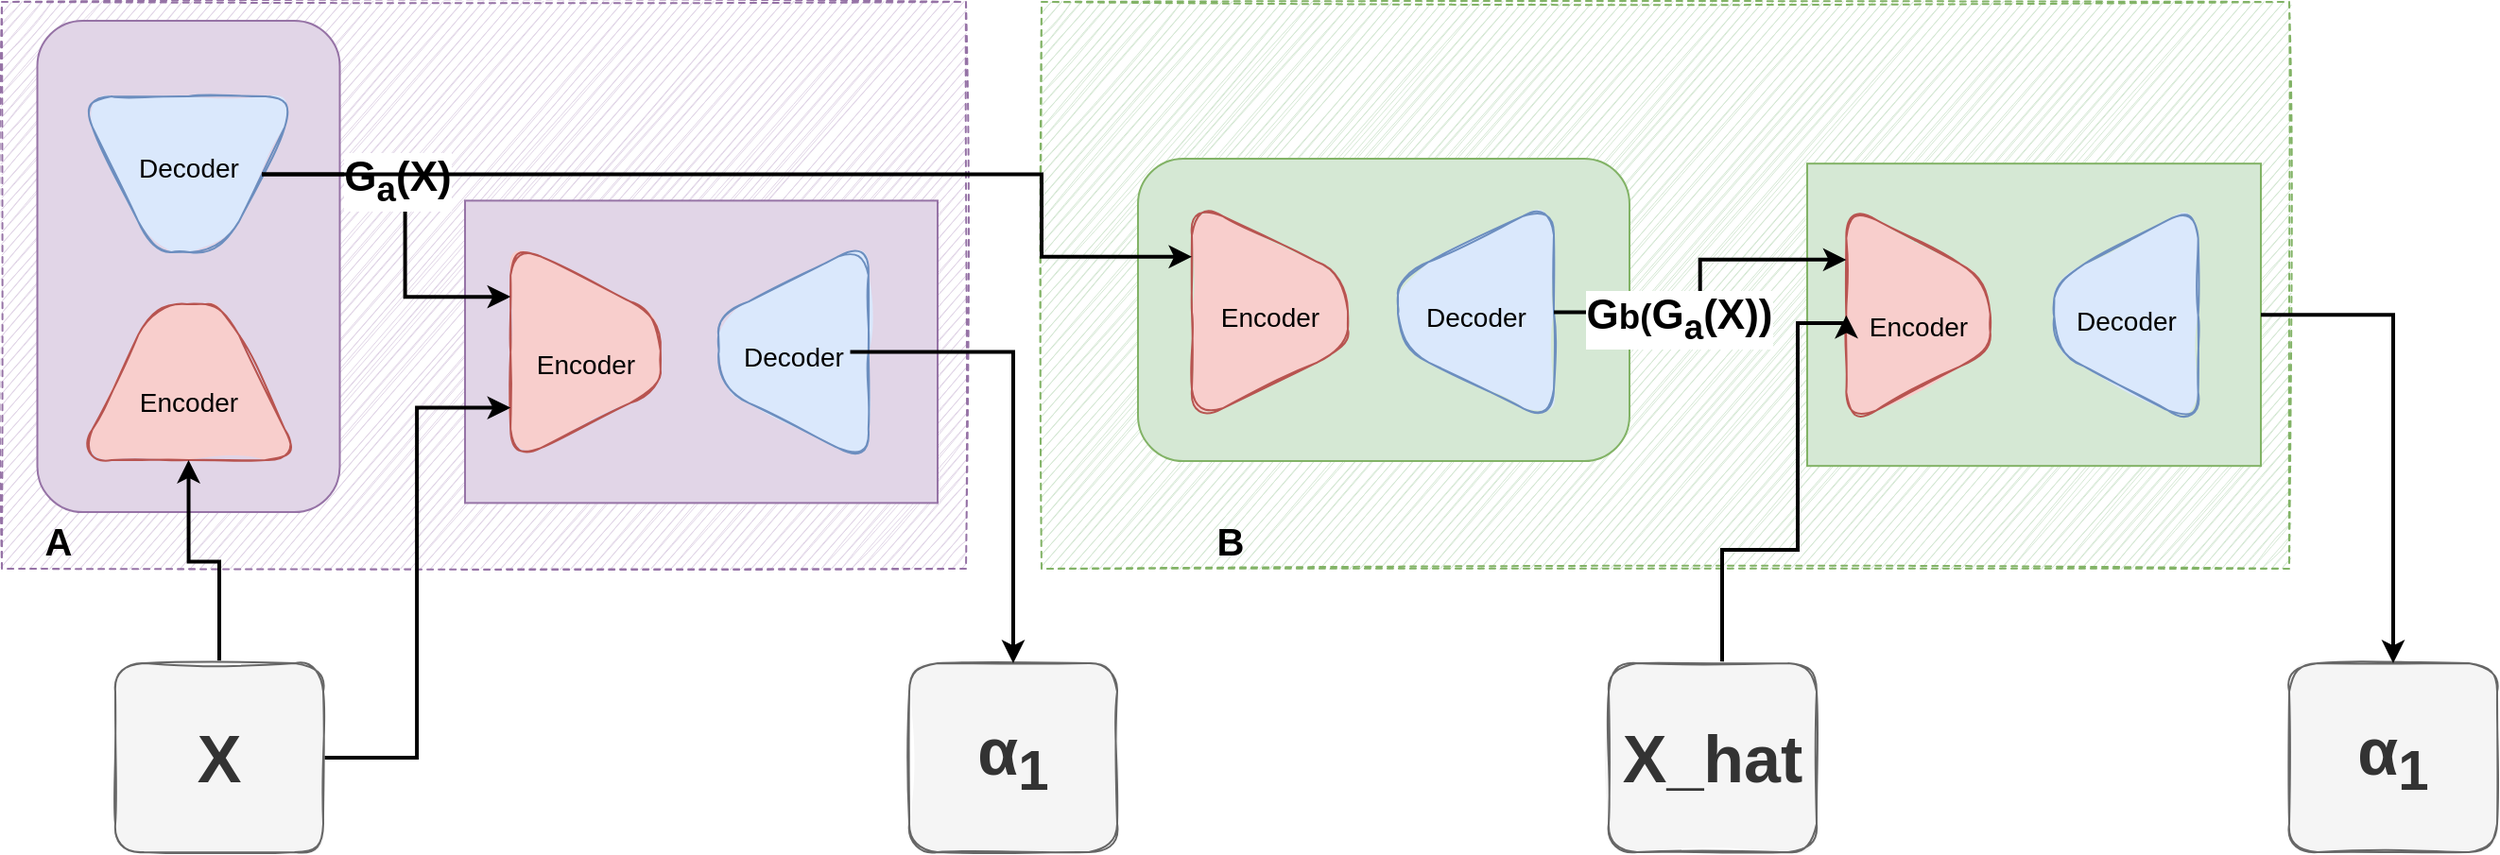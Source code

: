<mxfile version="16.6.4" type="github">
  <diagram id="4YwVzGs6rVlEmf7iypRt" name="第 1 页">
    <mxGraphModel dx="1673" dy="820" grid="1" gridSize="10" guides="1" tooltips="1" connect="1" arrows="1" fold="1" page="1" pageScale="1" pageWidth="1169" pageHeight="827" math="0" shadow="0">
      <root>
        <mxCell id="0" />
        <mxCell id="1" parent="0" />
        <mxCell id="OXdLSGmj_vhWJyE9Hy_o-1" value="" style="rounded=0;whiteSpace=wrap;html=1;dashed=1;sketch=1;fillColor=#e1d5e7;strokeColor=#9673a6;" vertex="1" parent="1">
          <mxGeometry x="180" y="250" width="510" height="300" as="geometry" />
        </mxCell>
        <mxCell id="OXdLSGmj_vhWJyE9Hy_o-5" value="" style="group;sketch=1;rounded=0;arcSize=0;" vertex="1" connectable="0" parent="1">
          <mxGeometry x="198.75" y="260" width="160" height="263" as="geometry" />
        </mxCell>
        <mxCell id="OXdLSGmj_vhWJyE9Hy_o-4" value="" style="rounded=1;whiteSpace=wrap;html=1;fillColor=#e1d5e7;strokeColor=#9673a6;" vertex="1" parent="OXdLSGmj_vhWJyE9Hy_o-5">
          <mxGeometry width="160" height="260" as="geometry" />
        </mxCell>
        <mxCell id="OXdLSGmj_vhWJyE9Hy_o-2" value="" style="shape=trapezoid;perimeter=trapezoidPerimeter;whiteSpace=wrap;html=1;fixedSize=1;rounded=1;shadow=0;glass=0;sketch=1;fillStyle=solid;fontSize=28;fillColor=#dae8fc;rotation=-180;size=40;strokeColor=#6c8ebf;align=center;arcSize=36;" vertex="1" parent="OXdLSGmj_vhWJyE9Hy_o-5">
          <mxGeometry x="21.25" y="40" width="117.5" height="82.5" as="geometry" />
        </mxCell>
        <mxCell id="OXdLSGmj_vhWJyE9Hy_o-3" value="" style="shape=trapezoid;perimeter=trapezoidPerimeter;whiteSpace=wrap;html=1;fixedSize=1;rounded=1;shadow=0;glass=0;sketch=1;fillStyle=solid;fontSize=28;fillColor=#f8cecc;rotation=0;size=40;strokeColor=#b85450;align=center;arcSize=36;" vertex="1" parent="OXdLSGmj_vhWJyE9Hy_o-5">
          <mxGeometry x="21.25" y="150" width="117.5" height="82.5" as="geometry" />
        </mxCell>
        <mxCell id="OXdLSGmj_vhWJyE9Hy_o-18" value="&lt;font style=&quot;font-size: 14px&quot;&gt;Encoder&lt;/font&gt;" style="text;html=1;strokeColor=none;fillColor=none;align=center;verticalAlign=middle;whiteSpace=wrap;rounded=0;dashed=1;sketch=1;fontSize=20;" vertex="1" parent="OXdLSGmj_vhWJyE9Hy_o-5">
          <mxGeometry x="50" y="184" width="60" height="30" as="geometry" />
        </mxCell>
        <mxCell id="OXdLSGmj_vhWJyE9Hy_o-19" value="&lt;font style=&quot;font-size: 14px&quot;&gt;Decoder&lt;/font&gt;" style="text;html=1;strokeColor=none;fillColor=none;align=center;verticalAlign=middle;whiteSpace=wrap;rounded=0;dashed=1;sketch=1;fontSize=20;" vertex="1" parent="OXdLSGmj_vhWJyE9Hy_o-5">
          <mxGeometry x="50" y="60" width="60" height="30" as="geometry" />
        </mxCell>
        <mxCell id="OXdLSGmj_vhWJyE9Hy_o-7" value="" style="group;rotation=90;sketch=1;rounded=1;" vertex="1" connectable="0" parent="1">
          <mxGeometry x="475" y="315" width="160" height="250" as="geometry" />
        </mxCell>
        <mxCell id="OXdLSGmj_vhWJyE9Hy_o-8" value="" style="rounded=0;whiteSpace=wrap;html=1;rotation=90;fillColor=#e1d5e7;strokeColor=#9673a6;" vertex="1" parent="OXdLSGmj_vhWJyE9Hy_o-7">
          <mxGeometry x="-5" y="-4.808" width="160" height="250" as="geometry" />
        </mxCell>
        <mxCell id="OXdLSGmj_vhWJyE9Hy_o-9" value="" style="shape=trapezoid;perimeter=trapezoidPerimeter;whiteSpace=wrap;html=1;fixedSize=1;rounded=1;shadow=0;glass=0;sketch=1;fillStyle=solid;fontSize=28;fillColor=#dae8fc;rotation=-90;size=40;strokeColor=#6c8ebf;align=center;arcSize=36;" vertex="1" parent="OXdLSGmj_vhWJyE9Hy_o-7">
          <mxGeometry x="65" y="80.769" width="117.5" height="79.327" as="geometry" />
        </mxCell>
        <mxCell id="OXdLSGmj_vhWJyE9Hy_o-10" value="" style="shape=trapezoid;perimeter=trapezoidPerimeter;whiteSpace=wrap;html=1;fixedSize=1;rounded=1;shadow=0;glass=0;sketch=1;fillStyle=solid;fontSize=28;fillColor=#f8cecc;rotation=90;size=40;strokeColor=#b85450;align=center;arcSize=36;" vertex="1" parent="OXdLSGmj_vhWJyE9Hy_o-7">
          <mxGeometry x="-45" y="80.769" width="117.5" height="79.327" as="geometry" />
        </mxCell>
        <mxCell id="OXdLSGmj_vhWJyE9Hy_o-16" value="&lt;font style=&quot;font-size: 14px&quot;&gt;Encoder&lt;/font&gt;" style="text;html=1;strokeColor=none;fillColor=none;align=center;verticalAlign=middle;whiteSpace=wrap;rounded=0;dashed=1;sketch=1;fontSize=20;" vertex="1" parent="OXdLSGmj_vhWJyE9Hy_o-7">
          <mxGeometry x="-16" y="109" width="60" height="30" as="geometry" />
        </mxCell>
        <mxCell id="OXdLSGmj_vhWJyE9Hy_o-17" value="&lt;font style=&quot;font-size: 14px&quot;&gt;Decoder&lt;/font&gt;" style="text;html=1;strokeColor=none;fillColor=none;align=center;verticalAlign=middle;whiteSpace=wrap;rounded=0;dashed=1;sketch=1;fontSize=20;" vertex="1" parent="OXdLSGmj_vhWJyE9Hy_o-7">
          <mxGeometry x="93.75" y="105.19" width="60" height="30" as="geometry" />
        </mxCell>
        <mxCell id="OXdLSGmj_vhWJyE9Hy_o-12" value="&lt;b&gt;&lt;font style=&quot;font-size: 20px&quot;&gt;A&lt;/font&gt;&lt;/b&gt;" style="text;html=1;strokeColor=none;fillColor=none;align=center;verticalAlign=middle;whiteSpace=wrap;rounded=0;dashed=1;sketch=1;" vertex="1" parent="1">
          <mxGeometry x="180" y="520" width="60" height="30" as="geometry" />
        </mxCell>
        <mxCell id="OXdLSGmj_vhWJyE9Hy_o-14" style="edgeStyle=orthogonalEdgeStyle;rounded=0;orthogonalLoop=1;jettySize=auto;html=1;fontSize=20;entryX=0.5;entryY=1;entryDx=0;entryDy=0;strokeWidth=2;" edge="1" parent="1" source="OXdLSGmj_vhWJyE9Hy_o-13" target="OXdLSGmj_vhWJyE9Hy_o-3">
          <mxGeometry relative="1" as="geometry">
            <mxPoint x="260" y="520" as="targetPoint" />
          </mxGeometry>
        </mxCell>
        <mxCell id="OXdLSGmj_vhWJyE9Hy_o-15" style="edgeStyle=orthogonalEdgeStyle;rounded=0;orthogonalLoop=1;jettySize=auto;html=1;entryX=0.75;entryY=1;entryDx=0;entryDy=0;fontSize=20;strokeWidth=2;" edge="1" parent="1" source="OXdLSGmj_vhWJyE9Hy_o-13" target="OXdLSGmj_vhWJyE9Hy_o-10">
          <mxGeometry relative="1" as="geometry" />
        </mxCell>
        <mxCell id="OXdLSGmj_vhWJyE9Hy_o-13" value="&lt;h1&gt;&lt;font style=&quot;font-size: 35px&quot;&gt;X&lt;/font&gt;&lt;/h1&gt;" style="rounded=1;whiteSpace=wrap;html=1;shadow=0;glass=0;fillStyle=solid;fillColor=#f5f5f5;strokeColor=#666666;fontColor=#333333;sketch=1;" vertex="1" parent="1">
          <mxGeometry x="240" y="600" width="110" height="100" as="geometry" />
        </mxCell>
        <mxCell id="OXdLSGmj_vhWJyE9Hy_o-21" style="edgeStyle=orthogonalEdgeStyle;rounded=0;orthogonalLoop=1;jettySize=auto;html=1;entryX=0.25;entryY=1;entryDx=0;entryDy=0;fontSize=14;strokeWidth=2;" edge="1" parent="1" source="OXdLSGmj_vhWJyE9Hy_o-2" target="OXdLSGmj_vhWJyE9Hy_o-10">
          <mxGeometry relative="1" as="geometry" />
        </mxCell>
        <mxCell id="OXdLSGmj_vhWJyE9Hy_o-22" value="&lt;b&gt;&lt;font style=&quot;font-size: 22px&quot;&gt;G&lt;sub&gt;a&lt;/sub&gt;(X)&lt;/font&gt;&lt;/b&gt;" style="edgeLabel;html=1;align=center;verticalAlign=middle;resizable=0;points=[];fontSize=14;" vertex="1" connectable="0" parent="OXdLSGmj_vhWJyE9Hy_o-21">
          <mxGeometry x="-0.279" y="-3" relative="1" as="geometry">
            <mxPoint as="offset" />
          </mxGeometry>
        </mxCell>
        <mxCell id="OXdLSGmj_vhWJyE9Hy_o-23" value="" style="rounded=0;whiteSpace=wrap;html=1;dashed=1;sketch=1;fillColor=#d5e8d4;strokeColor=#82b366;" vertex="1" parent="1">
          <mxGeometry x="730" y="250" width="660" height="300" as="geometry" />
        </mxCell>
        <mxCell id="OXdLSGmj_vhWJyE9Hy_o-24" value="" style="group;sketch=1;rounded=0;arcSize=0;rotation=90;" vertex="1" connectable="0" parent="1">
          <mxGeometry x="830" y="282" width="160" height="263" as="geometry" />
        </mxCell>
        <mxCell id="OXdLSGmj_vhWJyE9Hy_o-25" value="" style="rounded=1;whiteSpace=wrap;html=1;rotation=90;fillColor=#d5e8d4;strokeColor=#82b366;" vertex="1" parent="OXdLSGmj_vhWJyE9Hy_o-24">
          <mxGeometry x="1" y="1" width="160" height="260" as="geometry" />
        </mxCell>
        <mxCell id="OXdLSGmj_vhWJyE9Hy_o-26" value="" style="shape=trapezoid;perimeter=trapezoidPerimeter;whiteSpace=wrap;html=1;fixedSize=1;rounded=1;shadow=0;glass=0;sketch=1;fillStyle=solid;fontSize=28;fillColor=#dae8fc;rotation=-90;size=40;strokeColor=#6c8ebf;align=center;arcSize=36;" vertex="1" parent="OXdLSGmj_vhWJyE9Hy_o-24">
          <mxGeometry x="71" y="91" width="117.5" height="82.5" as="geometry" />
        </mxCell>
        <mxCell id="OXdLSGmj_vhWJyE9Hy_o-27" value="" style="shape=trapezoid;perimeter=trapezoidPerimeter;whiteSpace=wrap;html=1;fixedSize=1;rounded=1;shadow=0;glass=0;sketch=1;fillStyle=solid;fontSize=28;fillColor=#f8cecc;rotation=90;size=40;strokeColor=#b85450;align=center;arcSize=36;" vertex="1" parent="OXdLSGmj_vhWJyE9Hy_o-24">
          <mxGeometry x="-38" y="91" width="117.5" height="82.5" as="geometry" />
        </mxCell>
        <mxCell id="OXdLSGmj_vhWJyE9Hy_o-28" value="&lt;font style=&quot;font-size: 14px&quot;&gt;Encoder&lt;/font&gt;" style="text;html=1;strokeColor=none;fillColor=none;align=center;verticalAlign=middle;whiteSpace=wrap;rounded=0;dashed=1;sketch=1;fontSize=20;rotation=0;" vertex="1" parent="OXdLSGmj_vhWJyE9Hy_o-24">
          <mxGeometry x="-9.25" y="117.25" width="60" height="30" as="geometry" />
        </mxCell>
        <mxCell id="OXdLSGmj_vhWJyE9Hy_o-29" value="&lt;font style=&quot;font-size: 14px&quot;&gt;Decoder&lt;/font&gt;" style="text;html=1;strokeColor=none;fillColor=none;align=center;verticalAlign=middle;whiteSpace=wrap;rounded=0;dashed=1;sketch=1;fontSize=20;rotation=0;" vertex="1" parent="OXdLSGmj_vhWJyE9Hy_o-24">
          <mxGeometry x="100" y="117" width="60" height="30" as="geometry" />
        </mxCell>
        <mxCell id="OXdLSGmj_vhWJyE9Hy_o-30" value="" style="group;rotation=90;sketch=1;rounded=1;" vertex="1" connectable="0" parent="1">
          <mxGeometry x="1185" y="305" width="160" height="240" as="geometry" />
        </mxCell>
        <mxCell id="OXdLSGmj_vhWJyE9Hy_o-31" value="" style="rounded=0;whiteSpace=wrap;html=1;rotation=90;fillColor=#d5e8d4;strokeColor=#82b366;" vertex="1" parent="OXdLSGmj_vhWJyE9Hy_o-30">
          <mxGeometry x="-10" y="-9.415" width="160" height="240" as="geometry" />
        </mxCell>
        <mxCell id="OXdLSGmj_vhWJyE9Hy_o-32" value="" style="shape=trapezoid;perimeter=trapezoidPerimeter;whiteSpace=wrap;html=1;fixedSize=1;rounded=1;shadow=0;glass=0;sketch=1;fillStyle=solid;fontSize=28;fillColor=#dae8fc;rotation=-90;size=40;strokeColor=#6c8ebf;align=center;arcSize=36;" vertex="1" parent="OXdLSGmj_vhWJyE9Hy_o-30">
          <mxGeometry x="60" y="72.738" width="117.5" height="76.154" as="geometry" />
        </mxCell>
        <mxCell id="OXdLSGmj_vhWJyE9Hy_o-33" value="" style="shape=trapezoid;perimeter=trapezoidPerimeter;whiteSpace=wrap;html=1;fixedSize=1;rounded=1;shadow=0;glass=0;sketch=1;fillStyle=solid;fontSize=28;fillColor=#f8cecc;rotation=90;size=40;strokeColor=#b85450;align=center;arcSize=36;" vertex="1" parent="OXdLSGmj_vhWJyE9Hy_o-30">
          <mxGeometry x="-50" y="72.738" width="117.5" height="76.154" as="geometry" />
        </mxCell>
        <mxCell id="OXdLSGmj_vhWJyE9Hy_o-34" value="&lt;font style=&quot;font-size: 14px&quot;&gt;Encoder&lt;/font&gt;" style="text;html=1;strokeColor=none;fillColor=none;align=center;verticalAlign=middle;whiteSpace=wrap;rounded=0;dashed=1;sketch=1;fontSize=20;" vertex="1" parent="OXdLSGmj_vhWJyE9Hy_o-30">
          <mxGeometry x="-21" y="99.84" width="60" height="28.8" as="geometry" />
        </mxCell>
        <mxCell id="OXdLSGmj_vhWJyE9Hy_o-35" value="&lt;font style=&quot;font-size: 14px&quot;&gt;Decoder&lt;/font&gt;" style="text;html=1;strokeColor=none;fillColor=none;align=center;verticalAlign=middle;whiteSpace=wrap;rounded=0;dashed=1;sketch=1;fontSize=20;" vertex="1" parent="OXdLSGmj_vhWJyE9Hy_o-30">
          <mxGeometry x="88.75" y="96.182" width="60" height="28.8" as="geometry" />
        </mxCell>
        <mxCell id="OXdLSGmj_vhWJyE9Hy_o-36" value="&lt;span style=&quot;font-size: 20px&quot;&gt;&lt;b&gt;B&lt;/b&gt;&lt;/span&gt;" style="text;html=1;strokeColor=none;fillColor=none;align=center;verticalAlign=middle;whiteSpace=wrap;rounded=0;dashed=1;sketch=1;" vertex="1" parent="1">
          <mxGeometry x="800" y="520" width="60" height="30" as="geometry" />
        </mxCell>
        <mxCell id="OXdLSGmj_vhWJyE9Hy_o-37" style="edgeStyle=orthogonalEdgeStyle;rounded=0;orthogonalLoop=1;jettySize=auto;html=1;entryX=0.25;entryY=1;entryDx=0;entryDy=0;fontSize=14;strokeWidth=2;" edge="1" parent="1" source="OXdLSGmj_vhWJyE9Hy_o-26" target="OXdLSGmj_vhWJyE9Hy_o-33">
          <mxGeometry relative="1" as="geometry" />
        </mxCell>
        <mxCell id="OXdLSGmj_vhWJyE9Hy_o-38" value="&lt;b&gt;&lt;font style=&quot;font-size: 22px&quot;&gt;G&lt;/font&gt;&lt;font&gt;&lt;span style=&quot;font-size: 18.333px&quot;&gt;b(&lt;/span&gt;&lt;span style=&quot;font-size: 22px&quot;&gt;G&lt;sub&gt;a&lt;/sub&gt;(X))&lt;/span&gt;&lt;/font&gt;&lt;/b&gt;" style="edgeLabel;html=1;align=center;verticalAlign=middle;resizable=0;points=[];fontSize=14;" vertex="1" connectable="0" parent="OXdLSGmj_vhWJyE9Hy_o-37">
          <mxGeometry x="-0.279" y="-3" relative="1" as="geometry">
            <mxPoint as="offset" />
          </mxGeometry>
        </mxCell>
        <mxCell id="OXdLSGmj_vhWJyE9Hy_o-41" style="edgeStyle=orthogonalEdgeStyle;rounded=0;orthogonalLoop=1;jettySize=auto;html=1;entryX=0.25;entryY=1;entryDx=0;entryDy=0;fontSize=22;strokeWidth=2;" edge="1" parent="1" source="OXdLSGmj_vhWJyE9Hy_o-2" target="OXdLSGmj_vhWJyE9Hy_o-27">
          <mxGeometry relative="1" as="geometry">
            <Array as="points">
              <mxPoint x="730" y="341" />
              <mxPoint x="730" y="385" />
            </Array>
          </mxGeometry>
        </mxCell>
        <mxCell id="OXdLSGmj_vhWJyE9Hy_o-44" value="&lt;h1&gt;&lt;span style=&quot;font-size: 35px&quot;&gt;α&lt;sub&gt;1&lt;/sub&gt;&lt;/span&gt;&lt;/h1&gt;" style="rounded=1;whiteSpace=wrap;html=1;shadow=0;glass=0;fillStyle=solid;fillColor=#f5f5f5;strokeColor=#666666;fontColor=#333333;sketch=1;" vertex="1" parent="1">
          <mxGeometry x="660" y="600" width="110" height="100" as="geometry" />
        </mxCell>
        <mxCell id="OXdLSGmj_vhWJyE9Hy_o-45" style="edgeStyle=orthogonalEdgeStyle;rounded=0;orthogonalLoop=1;jettySize=auto;html=1;entryX=0.5;entryY=0;entryDx=0;entryDy=0;fontSize=22;strokeWidth=2;" edge="1" parent="1" source="OXdLSGmj_vhWJyE9Hy_o-17" target="OXdLSGmj_vhWJyE9Hy_o-44">
          <mxGeometry relative="1" as="geometry" />
        </mxCell>
        <mxCell id="OXdLSGmj_vhWJyE9Hy_o-47" style="edgeStyle=orthogonalEdgeStyle;rounded=0;orthogonalLoop=1;jettySize=auto;html=1;entryX=0.5;entryY=1;entryDx=0;entryDy=0;fontSize=22;strokeWidth=2;" edge="1" parent="1" source="OXdLSGmj_vhWJyE9Hy_o-46" target="OXdLSGmj_vhWJyE9Hy_o-33">
          <mxGeometry relative="1" as="geometry">
            <Array as="points">
              <mxPoint x="1090" y="540" />
              <mxPoint x="1130" y="540" />
              <mxPoint x="1130" y="420" />
            </Array>
          </mxGeometry>
        </mxCell>
        <mxCell id="OXdLSGmj_vhWJyE9Hy_o-46" value="&lt;h1&gt;&lt;span style=&quot;font-size: 35px&quot;&gt;X_hat&lt;/span&gt;&lt;/h1&gt;" style="rounded=1;whiteSpace=wrap;html=1;shadow=0;glass=0;fillStyle=solid;fillColor=#f5f5f5;strokeColor=#666666;fontColor=#333333;sketch=1;" vertex="1" parent="1">
          <mxGeometry x="1030" y="600" width="110" height="100" as="geometry" />
        </mxCell>
        <mxCell id="OXdLSGmj_vhWJyE9Hy_o-48" value="&lt;h1&gt;&lt;span style=&quot;font-size: 35px&quot;&gt;α&lt;sub&gt;1&lt;/sub&gt;&lt;/span&gt;&lt;/h1&gt;" style="rounded=1;whiteSpace=wrap;html=1;shadow=0;glass=0;fillStyle=solid;fillColor=#f5f5f5;strokeColor=#666666;fontColor=#333333;sketch=1;" vertex="1" parent="1">
          <mxGeometry x="1390" y="600" width="110" height="100" as="geometry" />
        </mxCell>
        <mxCell id="OXdLSGmj_vhWJyE9Hy_o-49" style="edgeStyle=orthogonalEdgeStyle;rounded=0;orthogonalLoop=1;jettySize=auto;html=1;fontSize=22;strokeWidth=2;" edge="1" parent="1" source="OXdLSGmj_vhWJyE9Hy_o-31" target="OXdLSGmj_vhWJyE9Hy_o-48">
          <mxGeometry relative="1" as="geometry" />
        </mxCell>
      </root>
    </mxGraphModel>
  </diagram>
</mxfile>
